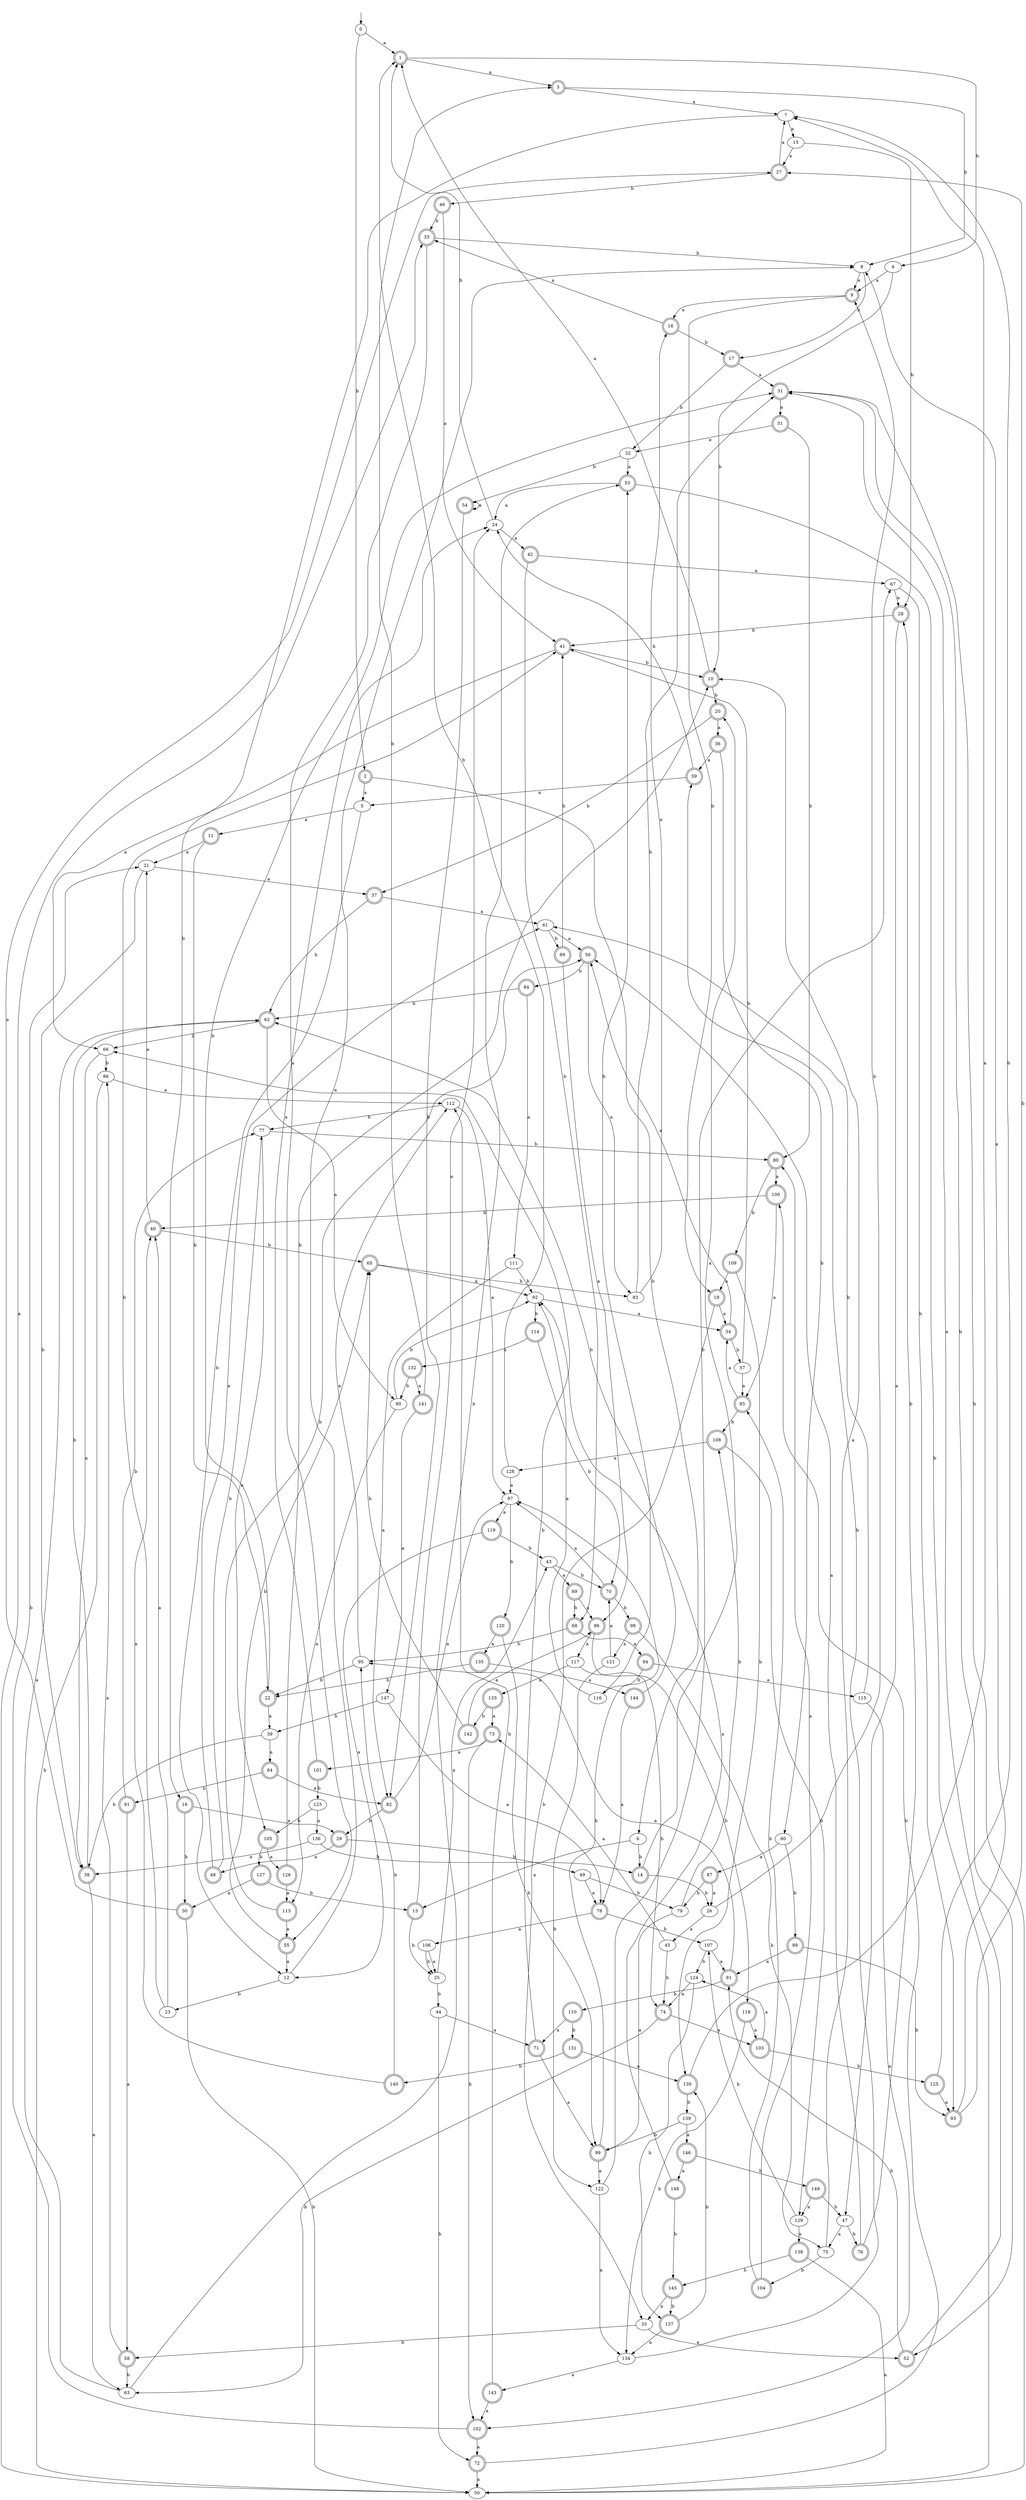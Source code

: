 digraph RandomDFA {
  __start0 [label="", shape=none];
  __start0 -> 0 [label=""];
  0 [shape=circle]
  0 -> 1 [label="a"]
  0 -> 2 [label="b"]
  1 [shape=doublecircle]
  1 -> 3 [label="a"]
  1 -> 4 [label="b"]
  2 [shape=doublecircle]
  2 -> 5 [label="a"]
  2 -> 6 [label="b"]
  3 [shape=doublecircle]
  3 -> 7 [label="a"]
  3 -> 8 [label="b"]
  4
  4 -> 9 [label="a"]
  4 -> 10 [label="b"]
  5
  5 -> 11 [label="a"]
  5 -> 12 [label="b"]
  6
  6 -> 13 [label="a"]
  6 -> 14 [label="b"]
  7
  7 -> 15 [label="a"]
  7 -> 16 [label="b"]
  8
  8 -> 9 [label="a"]
  8 -> 17 [label="b"]
  9 [shape=doublecircle]
  9 -> 18 [label="a"]
  9 -> 19 [label="b"]
  10 [shape=doublecircle]
  10 -> 1 [label="a"]
  10 -> 20 [label="b"]
  11 [shape=doublecircle]
  11 -> 21 [label="a"]
  11 -> 22 [label="b"]
  12
  12 -> 8 [label="a"]
  12 -> 23 [label="b"]
  13 [shape=doublecircle]
  13 -> 24 [label="a"]
  13 -> 25 [label="b"]
  14 [shape=doublecircle]
  14 -> 20 [label="a"]
  14 -> 26 [label="b"]
  15
  15 -> 27 [label="a"]
  15 -> 28 [label="b"]
  16 [shape=doublecircle]
  16 -> 29 [label="a"]
  16 -> 30 [label="b"]
  17 [shape=doublecircle]
  17 -> 31 [label="a"]
  17 -> 32 [label="b"]
  18 [shape=doublecircle]
  18 -> 33 [label="a"]
  18 -> 17 [label="b"]
  19 [shape=doublecircle]
  19 -> 34 [label="a"]
  19 -> 35 [label="b"]
  20 [shape=doublecircle]
  20 -> 36 [label="a"]
  20 -> 37 [label="b"]
  21
  21 -> 37 [label="a"]
  21 -> 38 [label="b"]
  22 [shape=doublecircle]
  22 -> 39 [label="a"]
  22 -> 31 [label="b"]
  23
  23 -> 40 [label="a"]
  23 -> 41 [label="b"]
  24
  24 -> 42 [label="a"]
  24 -> 1 [label="b"]
  25
  25 -> 43 [label="a"]
  25 -> 44 [label="b"]
  26
  26 -> 45 [label="a"]
  26 -> 9 [label="b"]
  27 [shape=doublecircle]
  27 -> 7 [label="a"]
  27 -> 46 [label="b"]
  28 [shape=doublecircle]
  28 -> 47 [label="a"]
  28 -> 41 [label="b"]
  29 [shape=doublecircle]
  29 -> 48 [label="a"]
  29 -> 49 [label="b"]
  30 [shape=doublecircle]
  30 -> 27 [label="a"]
  30 -> 50 [label="b"]
  31 [shape=doublecircle]
  31 -> 51 [label="a"]
  31 -> 52 [label="b"]
  32
  32 -> 53 [label="a"]
  32 -> 54 [label="b"]
  33 [shape=doublecircle]
  33 -> 55 [label="a"]
  33 -> 8 [label="b"]
  34 [shape=doublecircle]
  34 -> 56 [label="a"]
  34 -> 57 [label="b"]
  35
  35 -> 52 [label="a"]
  35 -> 58 [label="b"]
  36 [shape=doublecircle]
  36 -> 59 [label="a"]
  36 -> 60 [label="b"]
  37 [shape=doublecircle]
  37 -> 61 [label="a"]
  37 -> 62 [label="b"]
  38 [shape=doublecircle]
  38 -> 63 [label="a"]
  38 -> 62 [label="b"]
  39
  39 -> 64 [label="a"]
  39 -> 38 [label="b"]
  40 [shape=doublecircle]
  40 -> 21 [label="a"]
  40 -> 65 [label="b"]
  41 [shape=doublecircle]
  41 -> 66 [label="a"]
  41 -> 10 [label="b"]
  42 [shape=doublecircle]
  42 -> 67 [label="a"]
  42 -> 68 [label="b"]
  43
  43 -> 69 [label="a"]
  43 -> 70 [label="b"]
  44
  44 -> 71 [label="a"]
  44 -> 72 [label="b"]
  45
  45 -> 73 [label="a"]
  45 -> 74 [label="b"]
  46 [shape=doublecircle]
  46 -> 41 [label="a"]
  46 -> 33 [label="b"]
  47
  47 -> 75 [label="a"]
  47 -> 76 [label="b"]
  48 [shape=doublecircle]
  48 -> 61 [label="a"]
  48 -> 77 [label="b"]
  49
  49 -> 78 [label="a"]
  49 -> 79 [label="b"]
  50
  50 -> 33 [label="a"]
  50 -> 31 [label="b"]
  51 [shape=doublecircle]
  51 -> 32 [label="a"]
  51 -> 80 [label="b"]
  52 [shape=doublecircle]
  52 -> 31 [label="a"]
  52 -> 81 [label="b"]
  53 [shape=doublecircle]
  53 -> 24 [label="a"]
  53 -> 50 [label="b"]
  54 [shape=doublecircle]
  54 -> 54 [label="a"]
  54 -> 82 [label="b"]
  55 [shape=doublecircle]
  55 -> 12 [label="a"]
  55 -> 65 [label="b"]
  56 [shape=doublecircle]
  56 -> 83 [label="a"]
  56 -> 84 [label="b"]
  57
  57 -> 85 [label="a"]
  57 -> 41 [label="b"]
  58 [shape=doublecircle]
  58 -> 86 [label="a"]
  58 -> 63 [label="b"]
  59 [shape=doublecircle]
  59 -> 5 [label="a"]
  59 -> 24 [label="b"]
  60
  60 -> 87 [label="a"]
  60 -> 88 [label="b"]
  61
  61 -> 56 [label="a"]
  61 -> 89 [label="b"]
  62 [shape=doublecircle]
  62 -> 90 [label="a"]
  62 -> 66 [label="b"]
  63
  63 -> 62 [label="a"]
  63 -> 53 [label="b"]
  64 [shape=doublecircle]
  64 -> 82 [label="a"]
  64 -> 91 [label="b"]
  65 [shape=doublecircle]
  65 -> 92 [label="a"]
  65 -> 83 [label="b"]
  66
  66 -> 38 [label="a"]
  66 -> 86 [label="b"]
  67
  67 -> 28 [label="a"]
  67 -> 93 [label="b"]
  68 [shape=doublecircle]
  68 -> 94 [label="a"]
  68 -> 95 [label="b"]
  69 [shape=doublecircle]
  69 -> 96 [label="a"]
  69 -> 68 [label="b"]
  70 [shape=doublecircle]
  70 -> 97 [label="a"]
  70 -> 98 [label="b"]
  71 [shape=doublecircle]
  71 -> 99 [label="a"]
  71 -> 66 [label="b"]
  72 [shape=doublecircle]
  72 -> 50 [label="a"]
  72 -> 100 [label="b"]
  73 [shape=doublecircle]
  73 -> 101 [label="a"]
  73 -> 102 [label="b"]
  74 [shape=doublecircle]
  74 -> 103 [label="a"]
  74 -> 63 [label="b"]
  75
  75 -> 10 [label="a"]
  75 -> 104 [label="b"]
  76 [shape=doublecircle]
  76 -> 56 [label="a"]
  76 -> 28 [label="b"]
  77
  77 -> 105 [label="a"]
  77 -> 80 [label="b"]
  78 [shape=doublecircle]
  78 -> 106 [label="a"]
  78 -> 107 [label="b"]
  79
  79 -> 99 [label="a"]
  79 -> 108 [label="b"]
  80 [shape=doublecircle]
  80 -> 100 [label="a"]
  80 -> 109 [label="b"]
  81 [shape=doublecircle]
  81 -> 95 [label="a"]
  81 -> 110 [label="b"]
  82 [shape=doublecircle]
  82 -> 97 [label="a"]
  82 -> 29 [label="b"]
  83
  83 -> 18 [label="a"]
  83 -> 31 [label="b"]
  84 [shape=doublecircle]
  84 -> 111 [label="a"]
  84 -> 62 [label="b"]
  85 [shape=doublecircle]
  85 -> 34 [label="a"]
  85 -> 108 [label="b"]
  86
  86 -> 112 [label="a"]
  86 -> 50 [label="b"]
  87 [shape=doublecircle]
  87 -> 26 [label="a"]
  87 -> 79 [label="b"]
  88 [shape=doublecircle]
  88 -> 81 [label="a"]
  88 -> 93 [label="b"]
  89 [shape=doublecircle]
  89 -> 96 [label="a"]
  89 -> 41 [label="b"]
  90
  90 -> 113 [label="a"]
  90 -> 92 [label="b"]
  91 [shape=doublecircle]
  91 -> 58 [label="a"]
  91 -> 77 [label="b"]
  92
  92 -> 34 [label="a"]
  92 -> 114 [label="b"]
  93 [shape=doublecircle]
  93 -> 8 [label="a"]
  93 -> 27 [label="b"]
  94 [shape=doublecircle]
  94 -> 115 [label="a"]
  94 -> 116 [label="b"]
  95
  95 -> 112 [label="a"]
  95 -> 22 [label="b"]
  96 [shape=doublecircle]
  96 -> 117 [label="a"]
  96 -> 118 [label="b"]
  97
  97 -> 119 [label="a"]
  97 -> 120 [label="b"]
  98 [shape=doublecircle]
  98 -> 121 [label="a"]
  98 -> 75 [label="b"]
  99 [shape=doublecircle]
  99 -> 122 [label="a"]
  99 -> 97 [label="b"]
  100 [shape=doublecircle]
  100 -> 85 [label="a"]
  100 -> 40 [label="b"]
  101 [shape=doublecircle]
  101 -> 24 [label="a"]
  101 -> 123 [label="b"]
  102 [shape=doublecircle]
  102 -> 72 [label="a"]
  102 -> 21 [label="b"]
  103 [shape=doublecircle]
  103 -> 124 [label="a"]
  103 -> 125 [label="b"]
  104 [shape=doublecircle]
  104 -> 80 [label="a"]
  104 -> 85 [label="b"]
  105 [shape=doublecircle]
  105 -> 126 [label="a"]
  105 -> 127 [label="b"]
  106
  106 -> 25 [label="a"]
  106 -> 25 [label="b"]
  107
  107 -> 81 [label="a"]
  107 -> 124 [label="b"]
  108 [shape=doublecircle]
  108 -> 128 [label="a"]
  108 -> 129 [label="b"]
  109 [shape=doublecircle]
  109 -> 19 [label="a"]
  109 -> 130 [label="b"]
  110 [shape=doublecircle]
  110 -> 71 [label="a"]
  110 -> 131 [label="b"]
  111
  111 -> 82 [label="a"]
  111 -> 92 [label="b"]
  112
  112 -> 97 [label="a"]
  112 -> 77 [label="b"]
  113 [shape=doublecircle]
  113 -> 55 [label="a"]
  113 -> 56 [label="b"]
  114 [shape=doublecircle]
  114 -> 132 [label="a"]
  114 -> 70 [label="b"]
  115
  115 -> 102 [label="a"]
  115 -> 61 [label="b"]
  116
  116 -> 92 [label="a"]
  116 -> 53 [label="b"]
  117
  117 -> 133 [label="a"]
  117 -> 74 [label="b"]
  118 [shape=doublecircle]
  118 -> 103 [label="a"]
  118 -> 134 [label="b"]
  119 [shape=doublecircle]
  119 -> 12 [label="a"]
  119 -> 43 [label="b"]
  120 [shape=doublecircle]
  120 -> 135 [label="a"]
  120 -> 99 [label="b"]
  121
  121 -> 70 [label="a"]
  121 -> 122 [label="b"]
  122
  122 -> 134 [label="a"]
  122 -> 67 [label="b"]
  123
  123 -> 136 [label="a"]
  123 -> 105 [label="b"]
  124
  124 -> 74 [label="a"]
  124 -> 137 [label="b"]
  125 [shape=doublecircle]
  125 -> 93 [label="a"]
  125 -> 7 [label="b"]
  126 [shape=doublecircle]
  126 -> 113 [label="a"]
  126 -> 10 [label="b"]
  127 [shape=doublecircle]
  127 -> 30 [label="a"]
  127 -> 13 [label="b"]
  128
  128 -> 97 [label="a"]
  128 -> 1 [label="b"]
  129
  129 -> 138 [label="a"]
  129 -> 107 [label="b"]
  130 [shape=doublecircle]
  130 -> 7 [label="a"]
  130 -> 139 [label="b"]
  131 [shape=doublecircle]
  131 -> 130 [label="a"]
  131 -> 140 [label="b"]
  132 [shape=doublecircle]
  132 -> 141 [label="a"]
  132 -> 90 [label="b"]
  133 [shape=doublecircle]
  133 -> 73 [label="a"]
  133 -> 142 [label="b"]
  134
  134 -> 143 [label="a"]
  134 -> 59 [label="b"]
  135 [shape=doublecircle]
  135 -> 144 [label="a"]
  135 -> 22 [label="b"]
  136
  136 -> 38 [label="a"]
  136 -> 14 [label="b"]
  137 [shape=doublecircle]
  137 -> 134 [label="a"]
  137 -> 130 [label="b"]
  138 [shape=doublecircle]
  138 -> 50 [label="a"]
  138 -> 145 [label="b"]
  139
  139 -> 146 [label="a"]
  139 -> 99 [label="b"]
  140 [shape=doublecircle]
  140 -> 40 [label="a"]
  140 -> 95 [label="b"]
  141 [shape=doublecircle]
  141 -> 147 [label="a"]
  141 -> 3 [label="b"]
  142 [shape=doublecircle]
  142 -> 96 [label="a"]
  142 -> 65 [label="b"]
  143 [shape=doublecircle]
  143 -> 102 [label="a"]
  143 -> 112 [label="b"]
  144 [shape=doublecircle]
  144 -> 78 [label="a"]
  144 -> 62 [label="b"]
  145 [shape=doublecircle]
  145 -> 35 [label="a"]
  145 -> 137 [label="b"]
  146 [shape=doublecircle]
  146 -> 148 [label="a"]
  146 -> 149 [label="b"]
  147
  147 -> 78 [label="a"]
  147 -> 39 [label="b"]
  148 [shape=doublecircle]
  148 -> 92 [label="a"]
  148 -> 145 [label="b"]
  149 [shape=doublecircle]
  149 -> 129 [label="a"]
  149 -> 47 [label="b"]
}
